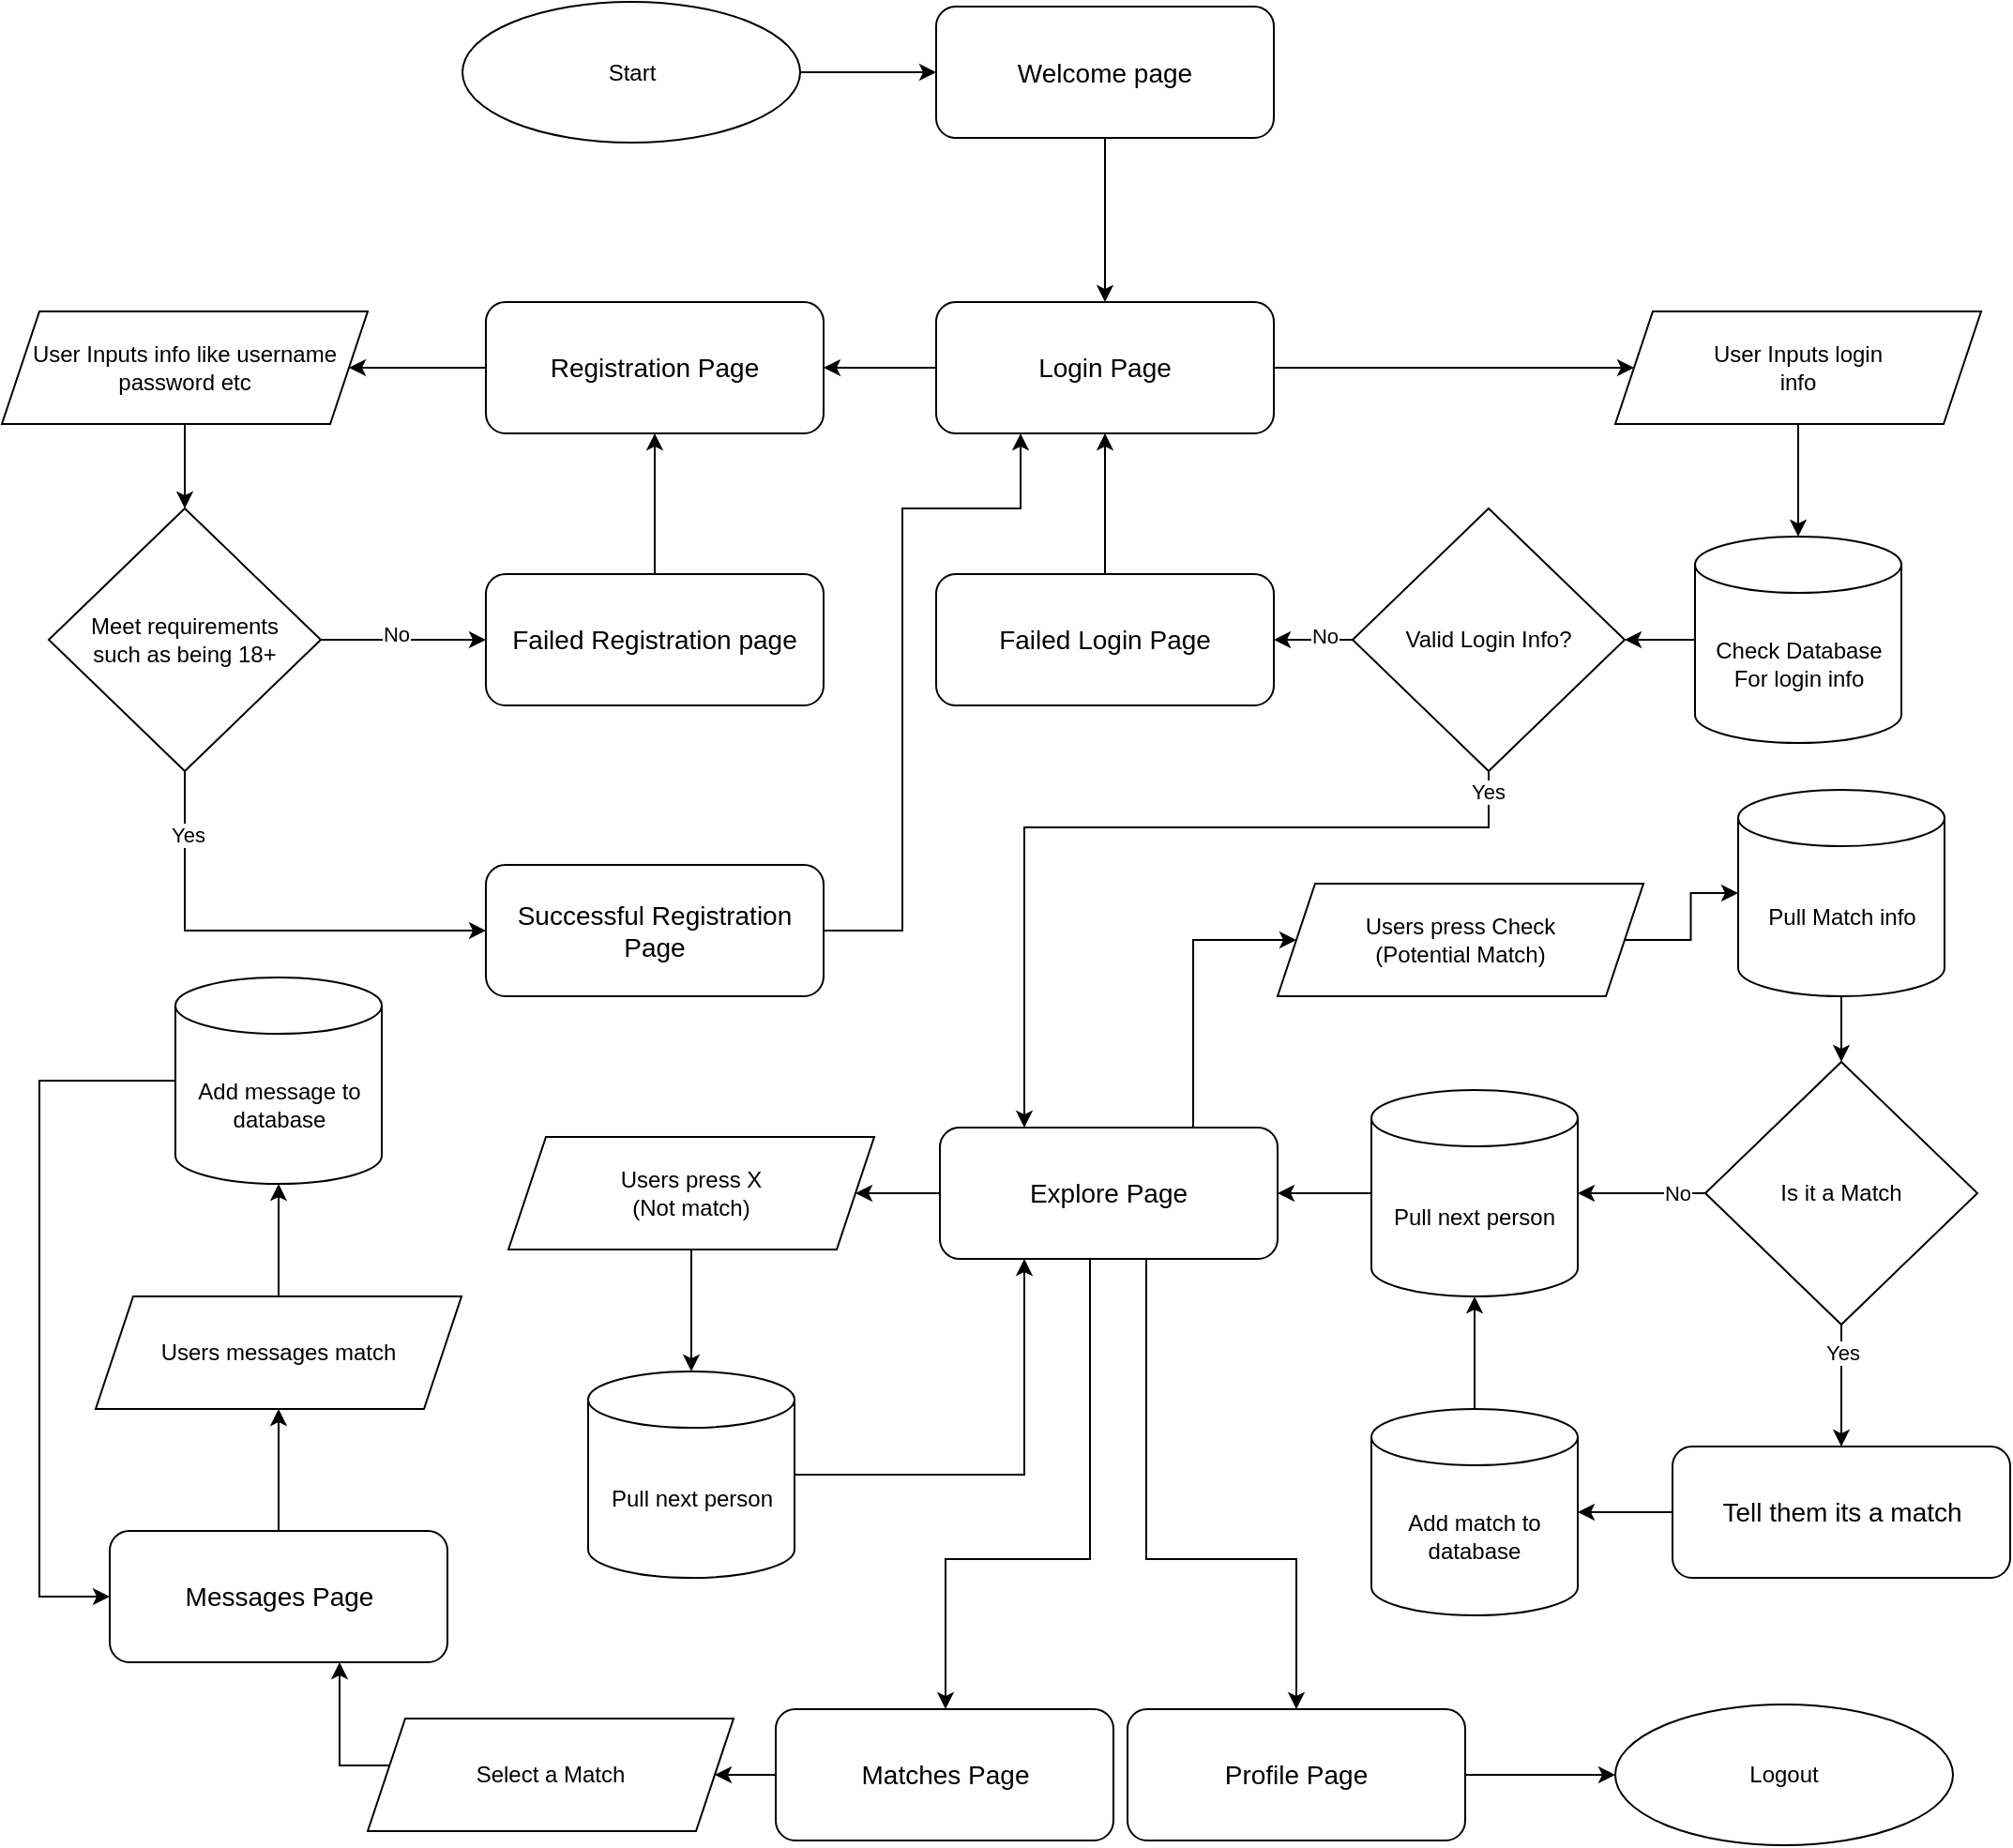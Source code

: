 <mxfile version="24.6.4" type="device">
  <diagram id="C5RBs43oDa-KdzZeNtuy" name="Page-1">
    <mxGraphModel dx="2086" dy="662" grid="1" gridSize="10" guides="1" tooltips="1" connect="1" arrows="1" fold="1" page="1" pageScale="1" pageWidth="827" pageHeight="1169" math="0" shadow="0">
      <root>
        <mxCell id="WIyWlLk6GJQsqaUBKTNV-0" />
        <mxCell id="WIyWlLk6GJQsqaUBKTNV-1" parent="WIyWlLk6GJQsqaUBKTNV-0" />
        <mxCell id="eZ27SFT9c-3XRAADjgle-18" value="" style="edgeStyle=orthogonalEdgeStyle;rounded=0;orthogonalLoop=1;jettySize=auto;html=1;strokeWidth=1;" parent="WIyWlLk6GJQsqaUBKTNV-1" source="eZ27SFT9c-3XRAADjgle-0" target="eZ27SFT9c-3XRAADjgle-1" edge="1">
          <mxGeometry relative="1" as="geometry" />
        </mxCell>
        <mxCell id="eZ27SFT9c-3XRAADjgle-0" value="&lt;font style=&quot;font-size: 14px;&quot;&gt;Welcome page&lt;/font&gt;" style="rounded=1;whiteSpace=wrap;html=1;" parent="WIyWlLk6GJQsqaUBKTNV-1" vertex="1">
          <mxGeometry x="278" y="22.5" width="180" height="70" as="geometry" />
        </mxCell>
        <mxCell id="eZ27SFT9c-3XRAADjgle-35" value="" style="edgeStyle=orthogonalEdgeStyle;rounded=0;orthogonalLoop=1;jettySize=auto;html=1;strokeWidth=1;" parent="WIyWlLk6GJQsqaUBKTNV-1" source="eZ27SFT9c-3XRAADjgle-1" target="eZ27SFT9c-3XRAADjgle-26" edge="1">
          <mxGeometry relative="1" as="geometry" />
        </mxCell>
        <mxCell id="Ky1Bmg0oURjzRkFfr9oY-16" value="" style="edgeStyle=orthogonalEdgeStyle;rounded=0;orthogonalLoop=1;jettySize=auto;html=1;" edge="1" parent="WIyWlLk6GJQsqaUBKTNV-1" source="eZ27SFT9c-3XRAADjgle-1" target="eZ27SFT9c-3XRAADjgle-12">
          <mxGeometry relative="1" as="geometry" />
        </mxCell>
        <mxCell id="eZ27SFT9c-3XRAADjgle-1" value="&lt;font style=&quot;font-size: 14px;&quot;&gt;Login Page&lt;/font&gt;" style="rounded=1;whiteSpace=wrap;html=1;" parent="WIyWlLk6GJQsqaUBKTNV-1" vertex="1">
          <mxGeometry x="278" y="180" width="180" height="70" as="geometry" />
        </mxCell>
        <mxCell id="JdBe7RVcI7tT6JePGC-4-9" value="" style="edgeStyle=orthogonalEdgeStyle;rounded=0;orthogonalLoop=1;jettySize=auto;html=1;strokeWidth=1;" parent="WIyWlLk6GJQsqaUBKTNV-1" source="eZ27SFT9c-3XRAADjgle-2" target="JdBe7RVcI7tT6JePGC-4-1" edge="1">
          <mxGeometry relative="1" as="geometry" />
        </mxCell>
        <mxCell id="JdBe7RVcI7tT6JePGC-4-17" style="edgeStyle=orthogonalEdgeStyle;rounded=0;orthogonalLoop=1;jettySize=auto;html=1;exitX=0.75;exitY=0;exitDx=0;exitDy=0;entryX=0;entryY=0.5;entryDx=0;entryDy=0;strokeWidth=1;" parent="WIyWlLk6GJQsqaUBKTNV-1" source="eZ27SFT9c-3XRAADjgle-2" target="JdBe7RVcI7tT6JePGC-4-2" edge="1">
          <mxGeometry relative="1" as="geometry">
            <Array as="points">
              <mxPoint x="415" y="520" />
            </Array>
          </mxGeometry>
        </mxCell>
        <mxCell id="Ky1Bmg0oURjzRkFfr9oY-3" style="edgeStyle=orthogonalEdgeStyle;rounded=0;orthogonalLoop=1;jettySize=auto;html=1;" edge="1" parent="WIyWlLk6GJQsqaUBKTNV-1" source="eZ27SFT9c-3XRAADjgle-2" target="eZ27SFT9c-3XRAADjgle-4">
          <mxGeometry relative="1" as="geometry">
            <Array as="points">
              <mxPoint x="390" y="850" />
              <mxPoint x="470" y="850" />
            </Array>
          </mxGeometry>
        </mxCell>
        <mxCell id="Ky1Bmg0oURjzRkFfr9oY-4" style="edgeStyle=orthogonalEdgeStyle;rounded=0;orthogonalLoop=1;jettySize=auto;html=1;" edge="1" parent="WIyWlLk6GJQsqaUBKTNV-1" source="eZ27SFT9c-3XRAADjgle-2" target="eZ27SFT9c-3XRAADjgle-5">
          <mxGeometry relative="1" as="geometry">
            <Array as="points">
              <mxPoint x="360" y="850" />
              <mxPoint x="283" y="850" />
            </Array>
          </mxGeometry>
        </mxCell>
        <mxCell id="eZ27SFT9c-3XRAADjgle-2" value="&lt;font style=&quot;font-size: 14px;&quot;&gt;Explore Page&lt;/font&gt;" style="rounded=1;whiteSpace=wrap;html=1;" parent="WIyWlLk6GJQsqaUBKTNV-1" vertex="1">
          <mxGeometry x="280" y="620" width="180" height="70" as="geometry" />
        </mxCell>
        <mxCell id="JdBe7RVcI7tT6JePGC-4-52" style="edgeStyle=orthogonalEdgeStyle;rounded=0;orthogonalLoop=1;jettySize=auto;html=1;entryX=0.5;entryY=1;entryDx=0;entryDy=0;strokeWidth=1;" parent="WIyWlLk6GJQsqaUBKTNV-1" source="eZ27SFT9c-3XRAADjgle-3" target="eZ27SFT9c-3XRAADjgle-58" edge="1">
          <mxGeometry relative="1" as="geometry" />
        </mxCell>
        <mxCell id="eZ27SFT9c-3XRAADjgle-3" value="&lt;font style=&quot;font-size: 14px;&quot;&gt;Messages Page&lt;/font&gt;" style="rounded=1;whiteSpace=wrap;html=1;" parent="WIyWlLk6GJQsqaUBKTNV-1" vertex="1">
          <mxGeometry x="-162.5" y="835" width="180" height="70" as="geometry" />
        </mxCell>
        <mxCell id="JdBe7RVcI7tT6JePGC-4-49" value="" style="edgeStyle=orthogonalEdgeStyle;rounded=0;orthogonalLoop=1;jettySize=auto;html=1;strokeWidth=1;" parent="WIyWlLk6GJQsqaUBKTNV-1" source="eZ27SFT9c-3XRAADjgle-4" target="eZ27SFT9c-3XRAADjgle-55" edge="1">
          <mxGeometry relative="1" as="geometry" />
        </mxCell>
        <mxCell id="eZ27SFT9c-3XRAADjgle-4" value="&lt;span style=&quot;font-size: 14px;&quot;&gt;Profile Page&lt;/span&gt;" style="rounded=1;whiteSpace=wrap;html=1;" parent="WIyWlLk6GJQsqaUBKTNV-1" vertex="1">
          <mxGeometry x="380" y="930" width="180" height="70" as="geometry" />
        </mxCell>
        <mxCell id="JdBe7RVcI7tT6JePGC-4-50" value="" style="edgeStyle=orthogonalEdgeStyle;rounded=0;orthogonalLoop=1;jettySize=auto;html=1;strokeWidth=1;" parent="WIyWlLk6GJQsqaUBKTNV-1" source="eZ27SFT9c-3XRAADjgle-5" target="JdBe7RVcI7tT6JePGC-4-39" edge="1">
          <mxGeometry relative="1" as="geometry" />
        </mxCell>
        <mxCell id="eZ27SFT9c-3XRAADjgle-5" value="&lt;span style=&quot;font-size: 14px;&quot;&gt;Matches Page&lt;/span&gt;" style="rounded=1;whiteSpace=wrap;html=1;" parent="WIyWlLk6GJQsqaUBKTNV-1" vertex="1">
          <mxGeometry x="192.5" y="930" width="180" height="70" as="geometry" />
        </mxCell>
        <mxCell id="Ky1Bmg0oURjzRkFfr9oY-19" value="" style="edgeStyle=orthogonalEdgeStyle;rounded=0;orthogonalLoop=1;jettySize=auto;html=1;" edge="1" parent="WIyWlLk6GJQsqaUBKTNV-1" source="eZ27SFT9c-3XRAADjgle-12" target="eZ27SFT9c-3XRAADjgle-46">
          <mxGeometry relative="1" as="geometry" />
        </mxCell>
        <mxCell id="eZ27SFT9c-3XRAADjgle-12" value="&lt;font style=&quot;font-size: 14px;&quot;&gt;Registration Page&lt;/font&gt;" style="rounded=1;whiteSpace=wrap;html=1;" parent="WIyWlLk6GJQsqaUBKTNV-1" vertex="1">
          <mxGeometry x="38" y="180" width="180" height="70" as="geometry" />
        </mxCell>
        <mxCell id="JdBe7RVcI7tT6JePGC-4-56" value="" style="edgeStyle=orthogonalEdgeStyle;rounded=0;orthogonalLoop=1;jettySize=auto;html=1;strokeWidth=1;" parent="WIyWlLk6GJQsqaUBKTNV-1" source="eZ27SFT9c-3XRAADjgle-16" target="eZ27SFT9c-3XRAADjgle-0" edge="1">
          <mxGeometry relative="1" as="geometry" />
        </mxCell>
        <mxCell id="eZ27SFT9c-3XRAADjgle-16" value="Start" style="ellipse;whiteSpace=wrap;html=1;" parent="WIyWlLk6GJQsqaUBKTNV-1" vertex="1">
          <mxGeometry x="25.5" y="20" width="180" height="75" as="geometry" />
        </mxCell>
        <mxCell id="Ky1Bmg0oURjzRkFfr9oY-11" value="" style="edgeStyle=orthogonalEdgeStyle;rounded=0;orthogonalLoop=1;jettySize=auto;html=1;" edge="1" parent="WIyWlLk6GJQsqaUBKTNV-1" source="eZ27SFT9c-3XRAADjgle-19" target="Ky1Bmg0oURjzRkFfr9oY-8">
          <mxGeometry relative="1" as="geometry" />
        </mxCell>
        <mxCell id="Ky1Bmg0oURjzRkFfr9oY-13" value="No" style="edgeLabel;html=1;align=center;verticalAlign=middle;resizable=0;points=[];" vertex="1" connectable="0" parent="Ky1Bmg0oURjzRkFfr9oY-11">
          <mxGeometry x="-0.255" y="-2" relative="1" as="geometry">
            <mxPoint as="offset" />
          </mxGeometry>
        </mxCell>
        <mxCell id="Ky1Bmg0oURjzRkFfr9oY-31" style="edgeStyle=orthogonalEdgeStyle;rounded=0;orthogonalLoop=1;jettySize=auto;html=1;exitX=0.5;exitY=1;exitDx=0;exitDy=0;entryX=0.25;entryY=0;entryDx=0;entryDy=0;" edge="1" parent="WIyWlLk6GJQsqaUBKTNV-1" source="eZ27SFT9c-3XRAADjgle-19" target="eZ27SFT9c-3XRAADjgle-2">
          <mxGeometry relative="1" as="geometry">
            <Array as="points">
              <mxPoint x="573" y="460" />
              <mxPoint x="325" y="460" />
            </Array>
          </mxGeometry>
        </mxCell>
        <mxCell id="Ky1Bmg0oURjzRkFfr9oY-32" value="Yes" style="edgeLabel;html=1;align=center;verticalAlign=middle;resizable=0;points=[];" vertex="1" connectable="0" parent="Ky1Bmg0oURjzRkFfr9oY-31">
          <mxGeometry x="-0.949" y="-1" relative="1" as="geometry">
            <mxPoint as="offset" />
          </mxGeometry>
        </mxCell>
        <mxCell id="eZ27SFT9c-3XRAADjgle-19" value="Valid Login Info?" style="rhombus;whiteSpace=wrap;html=1;" parent="WIyWlLk6GJQsqaUBKTNV-1" vertex="1">
          <mxGeometry x="500" y="290" width="145" height="140" as="geometry" />
        </mxCell>
        <mxCell id="Ky1Bmg0oURjzRkFfr9oY-15" value="" style="edgeStyle=orthogonalEdgeStyle;rounded=0;orthogonalLoop=1;jettySize=auto;html=1;" edge="1" parent="WIyWlLk6GJQsqaUBKTNV-1" source="eZ27SFT9c-3XRAADjgle-26" target="eZ27SFT9c-3XRAADjgle-34">
          <mxGeometry relative="1" as="geometry" />
        </mxCell>
        <mxCell id="eZ27SFT9c-3XRAADjgle-26" value="User Inputs login&lt;div&gt;info&lt;/div&gt;" style="shape=parallelogram;perimeter=parallelogramPerimeter;whiteSpace=wrap;html=1;fixedSize=1;" parent="WIyWlLk6GJQsqaUBKTNV-1" vertex="1">
          <mxGeometry x="640" y="185" width="195" height="60" as="geometry" />
        </mxCell>
        <mxCell id="eZ27SFT9c-3XRAADjgle-36" style="edgeStyle=orthogonalEdgeStyle;rounded=0;orthogonalLoop=1;jettySize=auto;html=1;entryX=1;entryY=0.5;entryDx=0;entryDy=0;strokeWidth=1;" parent="WIyWlLk6GJQsqaUBKTNV-1" source="eZ27SFT9c-3XRAADjgle-34" target="eZ27SFT9c-3XRAADjgle-19" edge="1">
          <mxGeometry relative="1" as="geometry" />
        </mxCell>
        <mxCell id="eZ27SFT9c-3XRAADjgle-34" value="Check Database&lt;div&gt;For login info&lt;/div&gt;" style="shape=cylinder3;whiteSpace=wrap;html=1;boundedLbl=1;backgroundOutline=1;size=15;" parent="WIyWlLk6GJQsqaUBKTNV-1" vertex="1">
          <mxGeometry x="682.5" y="305" width="110" height="110" as="geometry" />
        </mxCell>
        <mxCell id="Ky1Bmg0oURjzRkFfr9oY-22" value="" style="edgeStyle=orthogonalEdgeStyle;rounded=0;orthogonalLoop=1;jettySize=auto;html=1;" edge="1" parent="WIyWlLk6GJQsqaUBKTNV-1" source="eZ27SFT9c-3XRAADjgle-46" target="eZ27SFT9c-3XRAADjgle-48">
          <mxGeometry relative="1" as="geometry" />
        </mxCell>
        <mxCell id="eZ27SFT9c-3XRAADjgle-46" value="User Inputs info like username&lt;div&gt;password etc&lt;/div&gt;" style="shape=parallelogram;perimeter=parallelogramPerimeter;whiteSpace=wrap;html=1;fixedSize=1;" parent="WIyWlLk6GJQsqaUBKTNV-1" vertex="1">
          <mxGeometry x="-220" y="185" width="195" height="60" as="geometry" />
        </mxCell>
        <mxCell id="Ky1Bmg0oURjzRkFfr9oY-25" style="edgeStyle=orthogonalEdgeStyle;rounded=0;orthogonalLoop=1;jettySize=auto;html=1;entryX=0;entryY=0.5;entryDx=0;entryDy=0;" edge="1" parent="WIyWlLk6GJQsqaUBKTNV-1" source="eZ27SFT9c-3XRAADjgle-48" target="Ky1Bmg0oURjzRkFfr9oY-18">
          <mxGeometry relative="1" as="geometry">
            <Array as="points">
              <mxPoint x="-122" y="515" />
            </Array>
          </mxGeometry>
        </mxCell>
        <mxCell id="Ky1Bmg0oURjzRkFfr9oY-29" value="Yes" style="edgeLabel;html=1;align=center;verticalAlign=middle;resizable=0;points=[];" vertex="1" connectable="0" parent="Ky1Bmg0oURjzRkFfr9oY-25">
          <mxGeometry x="-0.721" y="1" relative="1" as="geometry">
            <mxPoint as="offset" />
          </mxGeometry>
        </mxCell>
        <mxCell id="Ky1Bmg0oURjzRkFfr9oY-26" value="" style="edgeStyle=orthogonalEdgeStyle;rounded=0;orthogonalLoop=1;jettySize=auto;html=1;" edge="1" parent="WIyWlLk6GJQsqaUBKTNV-1" source="eZ27SFT9c-3XRAADjgle-48" target="Ky1Bmg0oURjzRkFfr9oY-17">
          <mxGeometry relative="1" as="geometry" />
        </mxCell>
        <mxCell id="Ky1Bmg0oURjzRkFfr9oY-30" value="No" style="edgeLabel;html=1;align=center;verticalAlign=middle;resizable=0;points=[];" vertex="1" connectable="0" parent="Ky1Bmg0oURjzRkFfr9oY-26">
          <mxGeometry x="-0.103" y="3" relative="1" as="geometry">
            <mxPoint as="offset" />
          </mxGeometry>
        </mxCell>
        <mxCell id="eZ27SFT9c-3XRAADjgle-48" value="Meet requirements&lt;div&gt;such as being 18+&lt;/div&gt;" style="rhombus;whiteSpace=wrap;html=1;" parent="WIyWlLk6GJQsqaUBKTNV-1" vertex="1">
          <mxGeometry x="-195" y="290" width="145" height="140" as="geometry" />
        </mxCell>
        <mxCell id="eZ27SFT9c-3XRAADjgle-55" value="Logout" style="ellipse;whiteSpace=wrap;html=1;" parent="WIyWlLk6GJQsqaUBKTNV-1" vertex="1">
          <mxGeometry x="640" y="927.5" width="180" height="75" as="geometry" />
        </mxCell>
        <mxCell id="JdBe7RVcI7tT6JePGC-4-53" value="" style="edgeStyle=orthogonalEdgeStyle;rounded=0;orthogonalLoop=1;jettySize=auto;html=1;strokeWidth=1;" parent="WIyWlLk6GJQsqaUBKTNV-1" source="eZ27SFT9c-3XRAADjgle-58" target="JdBe7RVcI7tT6JePGC-4-35" edge="1">
          <mxGeometry relative="1" as="geometry" />
        </mxCell>
        <mxCell id="eZ27SFT9c-3XRAADjgle-58" value="Users messages match" style="shape=parallelogram;perimeter=parallelogramPerimeter;whiteSpace=wrap;html=1;fixedSize=1;" parent="WIyWlLk6GJQsqaUBKTNV-1" vertex="1">
          <mxGeometry x="-170" y="710" width="195" height="60" as="geometry" />
        </mxCell>
        <mxCell id="JdBe7RVcI7tT6JePGC-4-11" value="" style="edgeStyle=orthogonalEdgeStyle;rounded=0;orthogonalLoop=1;jettySize=auto;html=1;strokeWidth=1;" parent="WIyWlLk6GJQsqaUBKTNV-1" source="JdBe7RVcI7tT6JePGC-4-1" target="JdBe7RVcI7tT6JePGC-4-10" edge="1">
          <mxGeometry relative="1" as="geometry" />
        </mxCell>
        <mxCell id="JdBe7RVcI7tT6JePGC-4-1" value="Users press X&lt;div&gt;(Not match)&lt;/div&gt;" style="shape=parallelogram;perimeter=parallelogramPerimeter;whiteSpace=wrap;html=1;fixedSize=1;" parent="WIyWlLk6GJQsqaUBKTNV-1" vertex="1">
          <mxGeometry x="50" y="625" width="195" height="60" as="geometry" />
        </mxCell>
        <mxCell id="JdBe7RVcI7tT6JePGC-4-20" value="" style="edgeStyle=orthogonalEdgeStyle;rounded=0;orthogonalLoop=1;jettySize=auto;html=1;strokeWidth=1;" parent="WIyWlLk6GJQsqaUBKTNV-1" source="JdBe7RVcI7tT6JePGC-4-2" target="JdBe7RVcI7tT6JePGC-4-6" edge="1">
          <mxGeometry relative="1" as="geometry" />
        </mxCell>
        <mxCell id="JdBe7RVcI7tT6JePGC-4-2" value="Users press Check&lt;div&gt;(Potential Match)&lt;/div&gt;" style="shape=parallelogram;perimeter=parallelogramPerimeter;whiteSpace=wrap;html=1;fixedSize=1;" parent="WIyWlLk6GJQsqaUBKTNV-1" vertex="1">
          <mxGeometry x="460" y="490" width="195" height="60" as="geometry" />
        </mxCell>
        <mxCell id="JdBe7RVcI7tT6JePGC-4-19" value="" style="edgeStyle=orthogonalEdgeStyle;rounded=0;orthogonalLoop=1;jettySize=auto;html=1;strokeWidth=1;" parent="WIyWlLk6GJQsqaUBKTNV-1" source="JdBe7RVcI7tT6JePGC-4-6" target="JdBe7RVcI7tT6JePGC-4-18" edge="1">
          <mxGeometry relative="1" as="geometry" />
        </mxCell>
        <mxCell id="JdBe7RVcI7tT6JePGC-4-6" value="Pull Match info" style="shape=cylinder3;whiteSpace=wrap;html=1;boundedLbl=1;backgroundOutline=1;size=15;" parent="WIyWlLk6GJQsqaUBKTNV-1" vertex="1">
          <mxGeometry x="705.5" y="440" width="110" height="110" as="geometry" />
        </mxCell>
        <mxCell id="JdBe7RVcI7tT6JePGC-4-12" style="edgeStyle=orthogonalEdgeStyle;rounded=0;orthogonalLoop=1;jettySize=auto;html=1;entryX=0.25;entryY=1;entryDx=0;entryDy=0;strokeWidth=1;" parent="WIyWlLk6GJQsqaUBKTNV-1" source="JdBe7RVcI7tT6JePGC-4-10" target="eZ27SFT9c-3XRAADjgle-2" edge="1">
          <mxGeometry relative="1" as="geometry" />
        </mxCell>
        <mxCell id="JdBe7RVcI7tT6JePGC-4-10" value="Pull next person" style="shape=cylinder3;whiteSpace=wrap;html=1;boundedLbl=1;backgroundOutline=1;size=15;" parent="WIyWlLk6GJQsqaUBKTNV-1" vertex="1">
          <mxGeometry x="92.5" y="750" width="110" height="110" as="geometry" />
        </mxCell>
        <mxCell id="JdBe7RVcI7tT6JePGC-4-27" value="" style="edgeStyle=orthogonalEdgeStyle;rounded=0;orthogonalLoop=1;jettySize=auto;html=1;strokeWidth=1;" parent="WIyWlLk6GJQsqaUBKTNV-1" source="JdBe7RVcI7tT6JePGC-4-18" target="JdBe7RVcI7tT6JePGC-4-25" edge="1">
          <mxGeometry relative="1" as="geometry" />
        </mxCell>
        <mxCell id="JdBe7RVcI7tT6JePGC-4-28" value="No" style="edgeLabel;html=1;align=center;verticalAlign=middle;resizable=0;points=[];" parent="JdBe7RVcI7tT6JePGC-4-27" vertex="1" connectable="0">
          <mxGeometry x="-0.539" relative="1" as="geometry">
            <mxPoint as="offset" />
          </mxGeometry>
        </mxCell>
        <mxCell id="JdBe7RVcI7tT6JePGC-4-43" value="" style="edgeStyle=orthogonalEdgeStyle;rounded=0;orthogonalLoop=1;jettySize=auto;html=1;strokeWidth=1;" parent="WIyWlLk6GJQsqaUBKTNV-1" source="JdBe7RVcI7tT6JePGC-4-18" target="JdBe7RVcI7tT6JePGC-4-42" edge="1">
          <mxGeometry relative="1" as="geometry" />
        </mxCell>
        <mxCell id="JdBe7RVcI7tT6JePGC-4-44" value="Yes" style="edgeLabel;html=1;align=center;verticalAlign=middle;resizable=0;points=[];" parent="JdBe7RVcI7tT6JePGC-4-43" vertex="1" connectable="0">
          <mxGeometry x="-0.561" relative="1" as="geometry">
            <mxPoint as="offset" />
          </mxGeometry>
        </mxCell>
        <mxCell id="JdBe7RVcI7tT6JePGC-4-18" value="Is it a Match" style="rhombus;whiteSpace=wrap;html=1;" parent="WIyWlLk6GJQsqaUBKTNV-1" vertex="1">
          <mxGeometry x="688" y="585" width="145" height="140" as="geometry" />
        </mxCell>
        <mxCell id="JdBe7RVcI7tT6JePGC-4-26" value="" style="edgeStyle=orthogonalEdgeStyle;rounded=0;orthogonalLoop=1;jettySize=auto;html=1;strokeWidth=1;" parent="WIyWlLk6GJQsqaUBKTNV-1" source="JdBe7RVcI7tT6JePGC-4-25" target="eZ27SFT9c-3XRAADjgle-2" edge="1">
          <mxGeometry relative="1" as="geometry" />
        </mxCell>
        <mxCell id="JdBe7RVcI7tT6JePGC-4-25" value="Pull next person" style="shape=cylinder3;whiteSpace=wrap;html=1;boundedLbl=1;backgroundOutline=1;size=15;" parent="WIyWlLk6GJQsqaUBKTNV-1" vertex="1">
          <mxGeometry x="510" y="600" width="110" height="110" as="geometry" />
        </mxCell>
        <mxCell id="JdBe7RVcI7tT6JePGC-4-29" value="Add match to database" style="shape=cylinder3;whiteSpace=wrap;html=1;boundedLbl=1;backgroundOutline=1;size=15;" parent="WIyWlLk6GJQsqaUBKTNV-1" vertex="1">
          <mxGeometry x="510" y="770" width="110" height="110" as="geometry" />
        </mxCell>
        <mxCell id="JdBe7RVcI7tT6JePGC-4-33" style="edgeStyle=orthogonalEdgeStyle;rounded=0;orthogonalLoop=1;jettySize=auto;html=1;exitX=0.5;exitY=0;exitDx=0;exitDy=0;exitPerimeter=0;entryX=0.5;entryY=1;entryDx=0;entryDy=0;entryPerimeter=0;strokeWidth=1;" parent="WIyWlLk6GJQsqaUBKTNV-1" source="JdBe7RVcI7tT6JePGC-4-29" target="JdBe7RVcI7tT6JePGC-4-25" edge="1">
          <mxGeometry relative="1" as="geometry" />
        </mxCell>
        <mxCell id="JdBe7RVcI7tT6JePGC-4-54" style="edgeStyle=orthogonalEdgeStyle;rounded=0;orthogonalLoop=1;jettySize=auto;html=1;entryX=0;entryY=0.5;entryDx=0;entryDy=0;strokeWidth=1;" parent="WIyWlLk6GJQsqaUBKTNV-1" source="JdBe7RVcI7tT6JePGC-4-35" target="eZ27SFT9c-3XRAADjgle-3" edge="1">
          <mxGeometry relative="1" as="geometry">
            <Array as="points">
              <mxPoint x="-200" y="595" />
              <mxPoint x="-200" y="870" />
            </Array>
          </mxGeometry>
        </mxCell>
        <mxCell id="JdBe7RVcI7tT6JePGC-4-35" value="Add message to database" style="shape=cylinder3;whiteSpace=wrap;html=1;boundedLbl=1;backgroundOutline=1;size=15;" parent="WIyWlLk6GJQsqaUBKTNV-1" vertex="1">
          <mxGeometry x="-127.5" y="540" width="110" height="110" as="geometry" />
        </mxCell>
        <mxCell id="JdBe7RVcI7tT6JePGC-4-55" style="edgeStyle=orthogonalEdgeStyle;rounded=0;orthogonalLoop=1;jettySize=auto;html=1;entryX=0.5;entryY=1;entryDx=0;entryDy=0;strokeWidth=1;" parent="WIyWlLk6GJQsqaUBKTNV-1" source="JdBe7RVcI7tT6JePGC-4-39" edge="1">
          <mxGeometry relative="1" as="geometry">
            <Array as="points">
              <mxPoint x="-39.5" y="960" />
            </Array>
            <mxPoint x="-40" y="905" as="targetPoint" />
          </mxGeometry>
        </mxCell>
        <mxCell id="JdBe7RVcI7tT6JePGC-4-39" value="Select a Match" style="shape=parallelogram;perimeter=parallelogramPerimeter;whiteSpace=wrap;html=1;fixedSize=1;" parent="WIyWlLk6GJQsqaUBKTNV-1" vertex="1">
          <mxGeometry x="-25" y="935" width="195" height="60" as="geometry" />
        </mxCell>
        <mxCell id="JdBe7RVcI7tT6JePGC-4-45" value="" style="edgeStyle=orthogonalEdgeStyle;rounded=0;orthogonalLoop=1;jettySize=auto;html=1;strokeWidth=1;" parent="WIyWlLk6GJQsqaUBKTNV-1" source="JdBe7RVcI7tT6JePGC-4-42" target="JdBe7RVcI7tT6JePGC-4-29" edge="1">
          <mxGeometry relative="1" as="geometry" />
        </mxCell>
        <mxCell id="JdBe7RVcI7tT6JePGC-4-42" value="&lt;font style=&quot;font-size: 14px;&quot;&gt;Tell them its a match&lt;/font&gt;" style="rounded=1;whiteSpace=wrap;html=1;" parent="WIyWlLk6GJQsqaUBKTNV-1" vertex="1">
          <mxGeometry x="670.5" y="790" width="180" height="70" as="geometry" />
        </mxCell>
        <mxCell id="Ky1Bmg0oURjzRkFfr9oY-14" style="edgeStyle=orthogonalEdgeStyle;rounded=0;orthogonalLoop=1;jettySize=auto;html=1;" edge="1" parent="WIyWlLk6GJQsqaUBKTNV-1" source="Ky1Bmg0oURjzRkFfr9oY-8" target="eZ27SFT9c-3XRAADjgle-1">
          <mxGeometry relative="1" as="geometry" />
        </mxCell>
        <mxCell id="Ky1Bmg0oURjzRkFfr9oY-8" value="&lt;font style=&quot;font-size: 14px;&quot;&gt;Failed Login Page&lt;/font&gt;" style="rounded=1;whiteSpace=wrap;html=1;" vertex="1" parent="WIyWlLk6GJQsqaUBKTNV-1">
          <mxGeometry x="278" y="325" width="180" height="70" as="geometry" />
        </mxCell>
        <mxCell id="Ky1Bmg0oURjzRkFfr9oY-27" style="edgeStyle=orthogonalEdgeStyle;rounded=0;orthogonalLoop=1;jettySize=auto;html=1;entryX=0.5;entryY=1;entryDx=0;entryDy=0;" edge="1" parent="WIyWlLk6GJQsqaUBKTNV-1" source="Ky1Bmg0oURjzRkFfr9oY-17" target="eZ27SFT9c-3XRAADjgle-12">
          <mxGeometry relative="1" as="geometry" />
        </mxCell>
        <mxCell id="Ky1Bmg0oURjzRkFfr9oY-17" value="&lt;font style=&quot;font-size: 14px;&quot;&gt;Failed Registration page&lt;/font&gt;" style="rounded=1;whiteSpace=wrap;html=1;" vertex="1" parent="WIyWlLk6GJQsqaUBKTNV-1">
          <mxGeometry x="38" y="325" width="180" height="70" as="geometry" />
        </mxCell>
        <mxCell id="Ky1Bmg0oURjzRkFfr9oY-28" style="edgeStyle=orthogonalEdgeStyle;rounded=0;orthogonalLoop=1;jettySize=auto;html=1;entryX=0.25;entryY=1;entryDx=0;entryDy=0;" edge="1" parent="WIyWlLk6GJQsqaUBKTNV-1" source="Ky1Bmg0oURjzRkFfr9oY-18" target="eZ27SFT9c-3XRAADjgle-1">
          <mxGeometry relative="1" as="geometry">
            <Array as="points">
              <mxPoint x="260" y="515" />
              <mxPoint x="260" y="290" />
              <mxPoint x="323" y="290" />
            </Array>
          </mxGeometry>
        </mxCell>
        <mxCell id="Ky1Bmg0oURjzRkFfr9oY-18" value="&lt;span style=&quot;font-size: 14px;&quot;&gt;Successful Registration Page&lt;/span&gt;" style="rounded=1;whiteSpace=wrap;html=1;" vertex="1" parent="WIyWlLk6GJQsqaUBKTNV-1">
          <mxGeometry x="38" y="480" width="180" height="70" as="geometry" />
        </mxCell>
      </root>
    </mxGraphModel>
  </diagram>
</mxfile>
